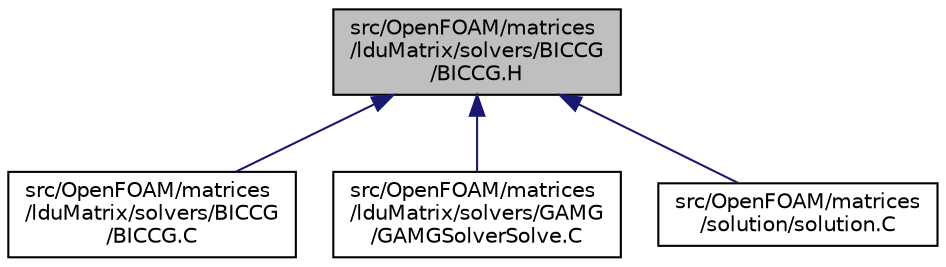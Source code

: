 digraph "src/OpenFOAM/matrices/lduMatrix/solvers/BICCG/BICCG.H"
{
  bgcolor="transparent";
  edge [fontname="Helvetica",fontsize="10",labelfontname="Helvetica",labelfontsize="10"];
  node [fontname="Helvetica",fontsize="10",shape=record];
  Node1 [label="src/OpenFOAM/matrices\l/lduMatrix/solvers/BICCG\l/BICCG.H",height=0.2,width=0.4,color="black", fillcolor="grey75", style="filled", fontcolor="black"];
  Node1 -> Node2 [dir="back",color="midnightblue",fontsize="10",style="solid",fontname="Helvetica"];
  Node2 [label="src/OpenFOAM/matrices\l/lduMatrix/solvers/BICCG\l/BICCG.C",height=0.2,width=0.4,color="black",URL="$a08504.html"];
  Node1 -> Node3 [dir="back",color="midnightblue",fontsize="10",style="solid",fontname="Helvetica"];
  Node3 [label="src/OpenFOAM/matrices\l/lduMatrix/solvers/GAMG\l/GAMGSolverSolve.C",height=0.2,width=0.4,color="black",URL="$a08538.html"];
  Node1 -> Node4 [dir="back",color="midnightblue",fontsize="10",style="solid",fontname="Helvetica"];
  Node4 [label="src/OpenFOAM/matrices\l/solution/solution.C",height=0.2,width=0.4,color="black",URL="$a08604.html"];
}
